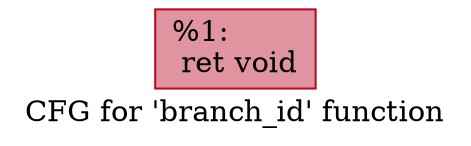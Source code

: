 digraph "CFG for 'branch_id' function" {
	label="CFG for 'branch_id' function";

	Node0x529050 [shape=record,color="#b70d28ff", style=filled, fillcolor="#b70d2870",label="{%1:\l  ret void\l}"];
}

